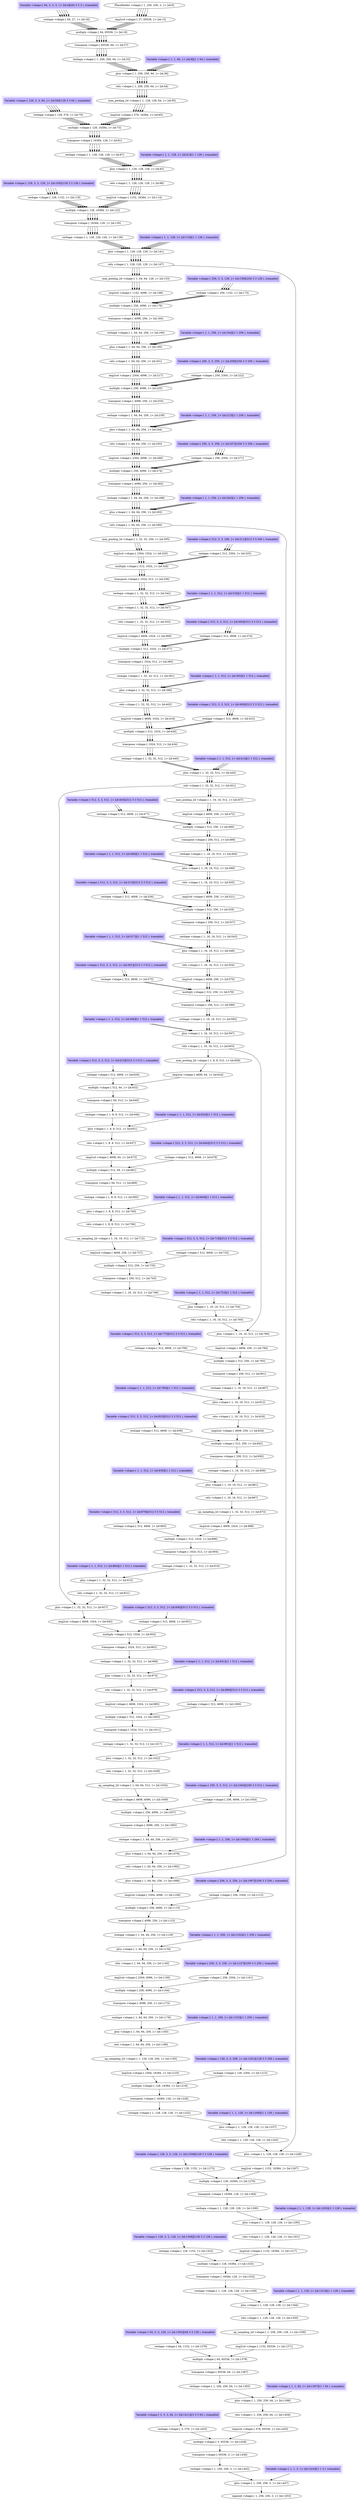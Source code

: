 

digraph g {
n1453 [label="sigmoid <shape:{ 1, 256, 256, 3, }> [id:1453]"] ;
n1447 -> n1453 ;
n1447 [label="plus <shape:{ 1, 256, 256, 3, }> [id:1447]"] ;
n1442 -> n1447 ;
n1416 -> n1447 ;
n1442 [label="reshape <shape:{ 1, 256, 256, 3, }> [id:1442]"] ;
n1436 -> n1442 ;
n1436 [label="transpose <shape:{ 65536, 3, }> [id:1436]"] ;
n1428 -> n1436 ;
n1428 [label="multiply <shape:{ 3, 65536, }> [id:1428]"] ;
n1425 -> n1428 ;
n1420 -> n1428 ;
n1425 [label="reshape <shape:{ 3, 576, }> [id:1425]"] ;
n1411 -> n1425 ;
n1411 [peripheries=3,style=filled,color=".7 .3 1.0",shape=box,label="Variable <shape:{ 3, 3, 3, 64, }> [id:1411][(3 3 3 64 ), trainable]"] ;
n1420 [label="img2col <shape:{ 576, 65536, }> [id:1420]"] ;
n1404 -> n1420 ;
n1404 [label="relu <shape:{ 1, 256, 256, 64, }> [id:1404]"] ;
n1398 -> n1404 ;
n1398 [label="plus <shape:{ 1, 256, 256, 64, }> [id:1398]"] ;
n1393 -> n1398 ;
n1367 -> n1398 ;
n1393 [label="reshape <shape:{ 1, 256, 256, 64, }> [id:1393]"] ;
n1387 -> n1393 ;
n1387 [label="transpose <shape:{ 65536, 64, }> [id:1387]"] ;
n1379 -> n1387 ;
n1379 [label="multiply <shape:{ 64, 65536, }> [id:1379]"] ;
n1376 -> n1379 ;
n1371 -> n1379 ;
n1376 [label="reshape <shape:{ 64, 1152, }> [id:1376]"] ;
n1362 -> n1376 ;
n1362 [peripheries=3,style=filled,color=".7 .3 1.0",shape=box,label="Variable <shape:{ 64, 3, 3, 128, }> [id:1362][(64 3 3 128 ), trainable]"] ;
n1371 [label="img2col <shape:{ 1152, 65536, }> [id:1371]"] ;
n1356 -> n1371 ;
n1356 [label="up_sampling_2d <shape:{ 1, 256, 256, 128, }> [id:1356]"] ;
n1350 -> n1356 ;
n1350 [label="relu <shape:{ 1, 128, 128, 128, }> [id:1350]"] ;
n1344 -> n1350 ;
n1344 [label="plus <shape:{ 1, 128, 128, 128, }> [id:1344]"] ;
n1339 -> n1344 ;
n1313 -> n1344 ;
n1339 [label="reshape <shape:{ 1, 128, 128, 128, }> [id:1339]"] ;
n1333 -> n1339 ;
n1333 [label="transpose <shape:{ 16384, 128, }> [id:1333]"] ;
n1325 -> n1333 ;
n1325 [label="multiply <shape:{ 128, 16384, }> [id:1325]"] ;
n1322 -> n1325 ;
n1317 -> n1325 ;
n1322 [label="reshape <shape:{ 128, 1152, }> [id:1322]"] ;
n1308 -> n1322 ;
n1308 [peripheries=3,style=filled,color=".7 .3 1.0",shape=box,label="Variable <shape:{ 128, 3, 3, 128, }> [id:1308][(128 3 3 128 ), trainable]"] ;
n1317 [label="img2col <shape:{ 1152, 16384, }> [id:1317]"] ;
n1301 -> n1317 ;
n1301 [label="relu <shape:{ 1, 128, 128, 128, }> [id:1301]"] ;
n1295 -> n1301 ;
n1295 [label="plus <shape:{ 1, 128, 128, 128, }> [id:1295]"] ;
n1290 -> n1295 ;
n1263 -> n1295 ;
n1290 [label="reshape <shape:{ 1, 128, 128, 128, }> [id:1290]"] ;
n1284 -> n1290 ;
n1284 [label="transpose <shape:{ 16384, 128, }> [id:1284]"] ;
n1276 -> n1284 ;
n1276 [label="multiply <shape:{ 128, 16384, }> [id:1276]"] ;
n1273 -> n1276 ;
n1267 -> n1276 ;
n1273 [label="reshape <shape:{ 128, 1152, }> [id:1273]"] ;
n1258 -> n1273 ;
n1258 [peripheries=3,style=filled,color=".7 .3 1.0",shape=box,label="Variable <shape:{ 128, 3, 3, 128, }> [id:1258][(128 3 3 128 ), trainable]"] ;
n1267 [label="img2col <shape:{ 1152, 16384, }> [id:1267]"] ;
n1249 -> n1267 ;
n1249 [label="plus <shape:{ 1, 128, 128, 128, }> [id:1249]"] ;
n147 -> n1249 ;
n1243 -> n1249 ;
n147 [label="relu <shape:{ 1, 128, 128, 128, }> [id:147]"] ;
n141 -> n147 ;
n141 [label="plus <shape:{ 1, 128, 128, 128, }> [id:141]"] ;
n136 -> n141 ;
n110 -> n141 ;
n136 [label="reshape <shape:{ 1, 128, 128, 128, }> [id:136]"] ;
n130 -> n136 ;
n130 [label="transpose <shape:{ 16384, 128, }> [id:130]"] ;
n122 -> n130 ;
n122 [label="multiply <shape:{ 128, 16384, }> [id:122]"] ;
n119 -> n122 ;
n114 -> n122 ;
n119 [label="reshape <shape:{ 128, 1152, }> [id:119]"] ;
n105 -> n119 ;
n105 [peripheries=3,style=filled,color=".7 .3 1.0",shape=box,label="Variable <shape:{ 128, 3, 3, 128, }> [id:105][(128 3 3 128 ), trainable]"] ;
n114 [label="img2col <shape:{ 1152, 16384, }> [id:114]"] ;
n98 -> n114 ;
n98 [label="relu <shape:{ 1, 128, 128, 128, }> [id:98]"] ;
n92 -> n98 ;
n92 [label="plus <shape:{ 1, 128, 128, 128, }> [id:92]"] ;
n87 -> n92 ;
n61 -> n92 ;
n87 [label="reshape <shape:{ 1, 128, 128, 128, }> [id:87]"] ;
n81 -> n87 ;
n81 [label="transpose <shape:{ 16384, 128, }> [id:81]"] ;
n73 -> n81 ;
n73 [label="multiply <shape:{ 128, 16384, }> [id:73]"] ;
n70 -> n73 ;
n65 -> n73 ;
n70 [label="reshape <shape:{ 128, 576, }> [id:70]"] ;
n56 -> n70 ;
n56 [peripheries=3,style=filled,color=".7 .3 1.0",shape=box,label="Variable <shape:{ 128, 3, 3, 64, }> [id:56][(128 3 3 64 ), trainable]"] ;
n65 [label="img2col <shape:{ 576, 16384, }> [id:65]"] ;
n50 -> n65 ;
n50 [label="max_pooling_2d <shape:{ 1, 128, 128, 64, }> [id:50]"] ;
n44 -> n50 ;
n44 [label="relu <shape:{ 1, 256, 256, 64, }> [id:44]"] ;
n38 -> n44 ;
n38 [label="plus <shape:{ 1, 256, 256, 64, }> [id:38]"] ;
n33 -> n38 ;
n9 -> n38 ;
n33 [label="reshape <shape:{ 1, 256, 256, 64, }> [id:33]"] ;
n27 -> n33 ;
n27 [label="transpose <shape:{ 65536, 64, }> [id:27]"] ;
n19 -> n27 ;
n19 [label="multiply <shape:{ 64, 65536, }> [id:19]"] ;
n16 -> n19 ;
n13 -> n19 ;
n16 [label="reshape <shape:{ 64, 27, }> [id:16]"] ;
n4 -> n16 ;
n4 [peripheries=3,style=filled,color=".7 .3 1.0",shape=box,label="Variable <shape:{ 64, 3, 3, 3, }> [id:4][(64 3 3 3 ), trainable]"] ;
n13 [label="img2col <shape:{ 27, 65536, }> [id:13]"] ;
n0 -> n13 ;
n0 [label="PlaceHolder <shape:{ 1, 256, 256, 3, }> [id:0]"] ;
n9 [peripheries=3,style=filled,color=".7 .3 1.0",shape=box,label="Variable <shape:{ 1, 1, 64, }> [id:9][(1 1 64 ), trainable]"] ;
n61 [peripheries=3,style=filled,color=".7 .3 1.0",shape=box,label="Variable <shape:{ 1, 1, 128, }> [id:61][(1 1 128 ), trainable]"] ;
n110 [peripheries=3,style=filled,color=".7 .3 1.0",shape=box,label="Variable <shape:{ 1, 1, 128, }> [id:110][(1 1 128 ), trainable]"] ;
n1243 [label="relu <shape:{ 1, 128, 128, 128, }> [id:1243]"] ;
n1237 -> n1243 ;
n1237 [label="plus <shape:{ 1, 128, 128, 128, }> [id:1237]"] ;
n1232 -> n1237 ;
n1206 -> n1237 ;
n1232 [label="reshape <shape:{ 1, 128, 128, 128, }> [id:1232]"] ;
n1226 -> n1232 ;
n1226 [label="transpose <shape:{ 16384, 128, }> [id:1226]"] ;
n1218 -> n1226 ;
n1218 [label="multiply <shape:{ 128, 16384, }> [id:1218]"] ;
n1215 -> n1218 ;
n1210 -> n1218 ;
n1215 [label="reshape <shape:{ 128, 2304, }> [id:1215]"] ;
n1201 -> n1215 ;
n1201 [peripheries=3,style=filled,color=".7 .3 1.0",shape=box,label="Variable <shape:{ 128, 3, 3, 256, }> [id:1201][(128 3 3 256 ), trainable]"] ;
n1210 [label="img2col <shape:{ 2304, 16384, }> [id:1210]"] ;
n1195 -> n1210 ;
n1195 [label="up_sampling_2d <shape:{ 1, 128, 128, 256, }> [id:1195]"] ;
n1189 -> n1195 ;
n1189 [label="relu <shape:{ 1, 64, 64, 256, }> [id:1189]"] ;
n1183 -> n1189 ;
n1183 [label="plus <shape:{ 1, 64, 64, 256, }> [id:1183]"] ;
n1178 -> n1183 ;
n1152 -> n1183 ;
n1178 [label="reshape <shape:{ 1, 64, 64, 256, }> [id:1178]"] ;
n1172 -> n1178 ;
n1172 [label="transpose <shape:{ 4096, 256, }> [id:1172]"] ;
n1164 -> n1172 ;
n1164 [label="multiply <shape:{ 256, 4096, }> [id:1164]"] ;
n1161 -> n1164 ;
n1156 -> n1164 ;
n1161 [label="reshape <shape:{ 256, 2304, }> [id:1161]"] ;
n1147 -> n1161 ;
n1147 [peripheries=3,style=filled,color=".7 .3 1.0",shape=box,label="Variable <shape:{ 256, 3, 3, 256, }> [id:1147][(256 3 3 256 ), trainable]"] ;
n1156 [label="img2col <shape:{ 2304, 4096, }> [id:1156]"] ;
n1140 -> n1156 ;
n1140 [label="relu <shape:{ 1, 64, 64, 256, }> [id:1140]"] ;
n1134 -> n1140 ;
n1134 [label="plus <shape:{ 1, 64, 64, 256, }> [id:1134]"] ;
n1129 -> n1134 ;
n1102 -> n1134 ;
n1129 [label="reshape <shape:{ 1, 64, 64, 256, }> [id:1129]"] ;
n1123 -> n1129 ;
n1123 [label="transpose <shape:{ 4096, 256, }> [id:1123]"] ;
n1115 -> n1123 ;
n1115 [label="multiply <shape:{ 256, 4096, }> [id:1115]"] ;
n1112 -> n1115 ;
n1106 -> n1115 ;
n1112 [label="reshape <shape:{ 256, 2304, }> [id:1112]"] ;
n1097 -> n1112 ;
n1097 [peripheries=3,style=filled,color=".7 .3 1.0",shape=box,label="Variable <shape:{ 256, 3, 3, 256, }> [id:1097][(256 3 3 256 ), trainable]"] ;
n1106 [label="img2col <shape:{ 2304, 4096, }> [id:1106]"] ;
n1088 -> n1106 ;
n1088 [label="plus <shape:{ 1, 64, 64, 256, }> [id:1088]"] ;
n299 -> n1088 ;
n1082 -> n1088 ;
n299 [label="relu <shape:{ 1, 64, 64, 256, }> [id:299]"] ;
n293 -> n299 ;
n293 [label="plus <shape:{ 1, 64, 64, 256, }> [id:293]"] ;
n288 -> n293 ;
n262 -> n293 ;
n288 [label="reshape <shape:{ 1, 64, 64, 256, }> [id:288]"] ;
n282 -> n288 ;
n282 [label="transpose <shape:{ 4096, 256, }> [id:282]"] ;
n274 -> n282 ;
n274 [label="multiply <shape:{ 256, 4096, }> [id:274]"] ;
n271 -> n274 ;
n266 -> n274 ;
n271 [label="reshape <shape:{ 256, 2304, }> [id:271]"] ;
n257 -> n271 ;
n257 [peripheries=3,style=filled,color=".7 .3 1.0",shape=box,label="Variable <shape:{ 256, 3, 3, 256, }> [id:257][(256 3 3 256 ), trainable]"] ;
n266 [label="img2col <shape:{ 2304, 4096, }> [id:266]"] ;
n250 -> n266 ;
n250 [label="relu <shape:{ 1, 64, 64, 256, }> [id:250]"] ;
n244 -> n250 ;
n244 [label="plus <shape:{ 1, 64, 64, 256, }> [id:244]"] ;
n239 -> n244 ;
n213 -> n244 ;
n239 [label="reshape <shape:{ 1, 64, 64, 256, }> [id:239]"] ;
n233 -> n239 ;
n233 [label="transpose <shape:{ 4096, 256, }> [id:233]"] ;
n225 -> n233 ;
n225 [label="multiply <shape:{ 256, 4096, }> [id:225]"] ;
n222 -> n225 ;
n217 -> n225 ;
n222 [label="reshape <shape:{ 256, 2304, }> [id:222]"] ;
n208 -> n222 ;
n208 [peripheries=3,style=filled,color=".7 .3 1.0",shape=box,label="Variable <shape:{ 256, 3, 3, 256, }> [id:208][(256 3 3 256 ), trainable]"] ;
n217 [label="img2col <shape:{ 2304, 4096, }> [id:217]"] ;
n201 -> n217 ;
n201 [label="relu <shape:{ 1, 64, 64, 256, }> [id:201]"] ;
n195 -> n201 ;
n195 [label="plus <shape:{ 1, 64, 64, 256, }> [id:195]"] ;
n190 -> n195 ;
n164 -> n195 ;
n190 [label="reshape <shape:{ 1, 64, 64, 256, }> [id:190]"] ;
n184 -> n190 ;
n184 [label="transpose <shape:{ 4096, 256, }> [id:184]"] ;
n176 -> n184 ;
n176 [label="multiply <shape:{ 256, 4096, }> [id:176]"] ;
n173 -> n176 ;
n168 -> n176 ;
n173 [label="reshape <shape:{ 256, 1152, }> [id:173]"] ;
n159 -> n173 ;
n159 [peripheries=3,style=filled,color=".7 .3 1.0",shape=box,label="Variable <shape:{ 256, 3, 3, 128, }> [id:159][(256 3 3 128 ), trainable]"] ;
n168 [label="img2col <shape:{ 1152, 4096, }> [id:168]"] ;
n153 -> n168 ;
n153 [label="max_pooling_2d <shape:{ 1, 64, 64, 128, }> [id:153]"] ;
n147 -> n153 ;
n147 [label="relu <shape:{ 1, 128, 128, 128, }> [id:147]"] ;
n141 -> n147 ;
n141 [label="plus <shape:{ 1, 128, 128, 128, }> [id:141]"] ;
n136 -> n141 ;
n110 -> n141 ;
n136 [label="reshape <shape:{ 1, 128, 128, 128, }> [id:136]"] ;
n130 -> n136 ;
n130 [label="transpose <shape:{ 16384, 128, }> [id:130]"] ;
n122 -> n130 ;
n122 [label="multiply <shape:{ 128, 16384, }> [id:122]"] ;
n119 -> n122 ;
n114 -> n122 ;
n119 [label="reshape <shape:{ 128, 1152, }> [id:119]"] ;
n105 -> n119 ;
n105 [peripheries=3,style=filled,color=".7 .3 1.0",shape=box,label="Variable <shape:{ 128, 3, 3, 128, }> [id:105][(128 3 3 128 ), trainable]"] ;
n114 [label="img2col <shape:{ 1152, 16384, }> [id:114]"] ;
n98 -> n114 ;
n98 [label="relu <shape:{ 1, 128, 128, 128, }> [id:98]"] ;
n92 -> n98 ;
n92 [label="plus <shape:{ 1, 128, 128, 128, }> [id:92]"] ;
n87 -> n92 ;
n61 -> n92 ;
n87 [label="reshape <shape:{ 1, 128, 128, 128, }> [id:87]"] ;
n81 -> n87 ;
n81 [label="transpose <shape:{ 16384, 128, }> [id:81]"] ;
n73 -> n81 ;
n73 [label="multiply <shape:{ 128, 16384, }> [id:73]"] ;
n70 -> n73 ;
n65 -> n73 ;
n70 [label="reshape <shape:{ 128, 576, }> [id:70]"] ;
n56 -> n70 ;
n56 [peripheries=3,style=filled,color=".7 .3 1.0",shape=box,label="Variable <shape:{ 128, 3, 3, 64, }> [id:56][(128 3 3 64 ), trainable]"] ;
n65 [label="img2col <shape:{ 576, 16384, }> [id:65]"] ;
n50 -> n65 ;
n50 [label="max_pooling_2d <shape:{ 1, 128, 128, 64, }> [id:50]"] ;
n44 -> n50 ;
n44 [label="relu <shape:{ 1, 256, 256, 64, }> [id:44]"] ;
n38 -> n44 ;
n38 [label="plus <shape:{ 1, 256, 256, 64, }> [id:38]"] ;
n33 -> n38 ;
n9 -> n38 ;
n33 [label="reshape <shape:{ 1, 256, 256, 64, }> [id:33]"] ;
n27 -> n33 ;
n27 [label="transpose <shape:{ 65536, 64, }> [id:27]"] ;
n19 -> n27 ;
n19 [label="multiply <shape:{ 64, 65536, }> [id:19]"] ;
n16 -> n19 ;
n13 -> n19 ;
n16 [label="reshape <shape:{ 64, 27, }> [id:16]"] ;
n4 -> n16 ;
n4 [peripheries=3,style=filled,color=".7 .3 1.0",shape=box,label="Variable <shape:{ 64, 3, 3, 3, }> [id:4][(64 3 3 3 ), trainable]"] ;
n13 [label="img2col <shape:{ 27, 65536, }> [id:13]"] ;
n0 -> n13 ;
n0 [label="PlaceHolder <shape:{ 1, 256, 256, 3, }> [id:0]"] ;
n9 [peripheries=3,style=filled,color=".7 .3 1.0",shape=box,label="Variable <shape:{ 1, 1, 64, }> [id:9][(1 1 64 ), trainable]"] ;
n61 [peripheries=3,style=filled,color=".7 .3 1.0",shape=box,label="Variable <shape:{ 1, 1, 128, }> [id:61][(1 1 128 ), trainable]"] ;
n110 [peripheries=3,style=filled,color=".7 .3 1.0",shape=box,label="Variable <shape:{ 1, 1, 128, }> [id:110][(1 1 128 ), trainable]"] ;
n164 [peripheries=3,style=filled,color=".7 .3 1.0",shape=box,label="Variable <shape:{ 1, 1, 256, }> [id:164][(1 1 256 ), trainable]"] ;
n213 [peripheries=3,style=filled,color=".7 .3 1.0",shape=box,label="Variable <shape:{ 1, 1, 256, }> [id:213][(1 1 256 ), trainable]"] ;
n262 [peripheries=3,style=filled,color=".7 .3 1.0",shape=box,label="Variable <shape:{ 1, 1, 256, }> [id:262][(1 1 256 ), trainable]"] ;
n1082 [label="relu <shape:{ 1, 64, 64, 256, }> [id:1082]"] ;
n1076 -> n1082 ;
n1076 [label="plus <shape:{ 1, 64, 64, 256, }> [id:1076]"] ;
n1071 -> n1076 ;
n1045 -> n1076 ;
n1071 [label="reshape <shape:{ 1, 64, 64, 256, }> [id:1071]"] ;
n1065 -> n1071 ;
n1065 [label="transpose <shape:{ 4096, 256, }> [id:1065]"] ;
n1057 -> n1065 ;
n1057 [label="multiply <shape:{ 256, 4096, }> [id:1057]"] ;
n1054 -> n1057 ;
n1049 -> n1057 ;
n1054 [label="reshape <shape:{ 256, 4608, }> [id:1054]"] ;
n1040 -> n1054 ;
n1040 [peripheries=3,style=filled,color=".7 .3 1.0",shape=box,label="Variable <shape:{ 256, 3, 3, 512, }> [id:1040][(256 3 3 512 ), trainable]"] ;
n1049 [label="img2col <shape:{ 4608, 4096, }> [id:1049]"] ;
n1034 -> n1049 ;
n1034 [label="up_sampling_2d <shape:{ 1, 64, 64, 512, }> [id:1034]"] ;
n1028 -> n1034 ;
n1028 [label="relu <shape:{ 1, 32, 32, 512, }> [id:1028]"] ;
n1022 -> n1028 ;
n1022 [label="plus <shape:{ 1, 32, 32, 512, }> [id:1022]"] ;
n1017 -> n1022 ;
n991 -> n1022 ;
n1017 [label="reshape <shape:{ 1, 32, 32, 512, }> [id:1017]"] ;
n1011 -> n1017 ;
n1011 [label="transpose <shape:{ 1024, 512, }> [id:1011]"] ;
n1003 -> n1011 ;
n1003 [label="multiply <shape:{ 512, 1024, }> [id:1003]"] ;
n1000 -> n1003 ;
n995 -> n1003 ;
n1000 [label="reshape <shape:{ 512, 4608, }> [id:1000]"] ;
n986 -> n1000 ;
n986 [peripheries=3,style=filled,color=".7 .3 1.0",shape=box,label="Variable <shape:{ 512, 3, 3, 512, }> [id:986][(512 3 3 512 ), trainable]"] ;
n995 [label="img2col <shape:{ 4608, 1024, }> [id:995]"] ;
n979 -> n995 ;
n979 [label="relu <shape:{ 1, 32, 32, 512, }> [id:979]"] ;
n973 -> n979 ;
n973 [label="plus <shape:{ 1, 32, 32, 512, }> [id:973]"] ;
n968 -> n973 ;
n941 -> n973 ;
n968 [label="reshape <shape:{ 1, 32, 32, 512, }> [id:968]"] ;
n962 -> n968 ;
n962 [label="transpose <shape:{ 1024, 512, }> [id:962]"] ;
n954 -> n962 ;
n954 [label="multiply <shape:{ 512, 1024, }> [id:954]"] ;
n951 -> n954 ;
n945 -> n954 ;
n951 [label="reshape <shape:{ 512, 4608, }> [id:951]"] ;
n936 -> n951 ;
n936 [peripheries=3,style=filled,color=".7 .3 1.0",shape=box,label="Variable <shape:{ 512, 3, 3, 512, }> [id:936][(512 3 3 512 ), trainable]"] ;
n945 [label="img2col <shape:{ 4608, 1024, }> [id:945]"] ;
n927 -> n945 ;
n927 [label="plus <shape:{ 1, 32, 32, 512, }> [id:927]"] ;
n451 -> n927 ;
n921 -> n927 ;
n451 [label="relu <shape:{ 1, 32, 32, 512, }> [id:451]"] ;
n445 -> n451 ;
n445 [label="plus <shape:{ 1, 32, 32, 512, }> [id:445]"] ;
n440 -> n445 ;
n414 -> n445 ;
n440 [label="reshape <shape:{ 1, 32, 32, 512, }> [id:440]"] ;
n434 -> n440 ;
n434 [label="transpose <shape:{ 1024, 512, }> [id:434]"] ;
n426 -> n434 ;
n426 [label="multiply <shape:{ 512, 1024, }> [id:426]"] ;
n423 -> n426 ;
n418 -> n426 ;
n423 [label="reshape <shape:{ 512, 4608, }> [id:423]"] ;
n409 -> n423 ;
n409 [peripheries=3,style=filled,color=".7 .3 1.0",shape=box,label="Variable <shape:{ 512, 3, 3, 512, }> [id:409][(512 3 3 512 ), trainable]"] ;
n418 [label="img2col <shape:{ 4608, 1024, }> [id:418]"] ;
n402 -> n418 ;
n402 [label="relu <shape:{ 1, 32, 32, 512, }> [id:402]"] ;
n396 -> n402 ;
n396 [label="plus <shape:{ 1, 32, 32, 512, }> [id:396]"] ;
n391 -> n396 ;
n365 -> n396 ;
n391 [label="reshape <shape:{ 1, 32, 32, 512, }> [id:391]"] ;
n385 -> n391 ;
n385 [label="transpose <shape:{ 1024, 512, }> [id:385]"] ;
n377 -> n385 ;
n377 [label="multiply <shape:{ 512, 1024, }> [id:377]"] ;
n374 -> n377 ;
n369 -> n377 ;
n374 [label="reshape <shape:{ 512, 4608, }> [id:374]"] ;
n360 -> n374 ;
n360 [peripheries=3,style=filled,color=".7 .3 1.0",shape=box,label="Variable <shape:{ 512, 3, 3, 512, }> [id:360][(512 3 3 512 ), trainable]"] ;
n369 [label="img2col <shape:{ 4608, 1024, }> [id:369]"] ;
n353 -> n369 ;
n353 [label="relu <shape:{ 1, 32, 32, 512, }> [id:353]"] ;
n347 -> n353 ;
n347 [label="plus <shape:{ 1, 32, 32, 512, }> [id:347]"] ;
n342 -> n347 ;
n316 -> n347 ;
n342 [label="reshape <shape:{ 1, 32, 32, 512, }> [id:342]"] ;
n336 -> n342 ;
n336 [label="transpose <shape:{ 1024, 512, }> [id:336]"] ;
n328 -> n336 ;
n328 [label="multiply <shape:{ 512, 1024, }> [id:328]"] ;
n325 -> n328 ;
n320 -> n328 ;
n325 [label="reshape <shape:{ 512, 2304, }> [id:325]"] ;
n311 -> n325 ;
n311 [peripheries=3,style=filled,color=".7 .3 1.0",shape=box,label="Variable <shape:{ 512, 3, 3, 256, }> [id:311][(512 3 3 256 ), trainable]"] ;
n320 [label="img2col <shape:{ 2304, 1024, }> [id:320]"] ;
n305 -> n320 ;
n305 [label="max_pooling_2d <shape:{ 1, 32, 32, 256, }> [id:305]"] ;
n299 -> n305 ;
n299 [label="relu <shape:{ 1, 64, 64, 256, }> [id:299]"] ;
n293 -> n299 ;
n293 [label="plus <shape:{ 1, 64, 64, 256, }> [id:293]"] ;
n288 -> n293 ;
n262 -> n293 ;
n288 [label="reshape <shape:{ 1, 64, 64, 256, }> [id:288]"] ;
n282 -> n288 ;
n282 [label="transpose <shape:{ 4096, 256, }> [id:282]"] ;
n274 -> n282 ;
n274 [label="multiply <shape:{ 256, 4096, }> [id:274]"] ;
n271 -> n274 ;
n266 -> n274 ;
n271 [label="reshape <shape:{ 256, 2304, }> [id:271]"] ;
n257 -> n271 ;
n257 [peripheries=3,style=filled,color=".7 .3 1.0",shape=box,label="Variable <shape:{ 256, 3, 3, 256, }> [id:257][(256 3 3 256 ), trainable]"] ;
n266 [label="img2col <shape:{ 2304, 4096, }> [id:266]"] ;
n250 -> n266 ;
n250 [label="relu <shape:{ 1, 64, 64, 256, }> [id:250]"] ;
n244 -> n250 ;
n244 [label="plus <shape:{ 1, 64, 64, 256, }> [id:244]"] ;
n239 -> n244 ;
n213 -> n244 ;
n239 [label="reshape <shape:{ 1, 64, 64, 256, }> [id:239]"] ;
n233 -> n239 ;
n233 [label="transpose <shape:{ 4096, 256, }> [id:233]"] ;
n225 -> n233 ;
n225 [label="multiply <shape:{ 256, 4096, }> [id:225]"] ;
n222 -> n225 ;
n217 -> n225 ;
n222 [label="reshape <shape:{ 256, 2304, }> [id:222]"] ;
n208 -> n222 ;
n208 [peripheries=3,style=filled,color=".7 .3 1.0",shape=box,label="Variable <shape:{ 256, 3, 3, 256, }> [id:208][(256 3 3 256 ), trainable]"] ;
n217 [label="img2col <shape:{ 2304, 4096, }> [id:217]"] ;
n201 -> n217 ;
n201 [label="relu <shape:{ 1, 64, 64, 256, }> [id:201]"] ;
n195 -> n201 ;
n195 [label="plus <shape:{ 1, 64, 64, 256, }> [id:195]"] ;
n190 -> n195 ;
n164 -> n195 ;
n190 [label="reshape <shape:{ 1, 64, 64, 256, }> [id:190]"] ;
n184 -> n190 ;
n184 [label="transpose <shape:{ 4096, 256, }> [id:184]"] ;
n176 -> n184 ;
n176 [label="multiply <shape:{ 256, 4096, }> [id:176]"] ;
n173 -> n176 ;
n168 -> n176 ;
n173 [label="reshape <shape:{ 256, 1152, }> [id:173]"] ;
n159 -> n173 ;
n159 [peripheries=3,style=filled,color=".7 .3 1.0",shape=box,label="Variable <shape:{ 256, 3, 3, 128, }> [id:159][(256 3 3 128 ), trainable]"] ;
n168 [label="img2col <shape:{ 1152, 4096, }> [id:168]"] ;
n153 -> n168 ;
n153 [label="max_pooling_2d <shape:{ 1, 64, 64, 128, }> [id:153]"] ;
n147 -> n153 ;
n147 [label="relu <shape:{ 1, 128, 128, 128, }> [id:147]"] ;
n141 -> n147 ;
n141 [label="plus <shape:{ 1, 128, 128, 128, }> [id:141]"] ;
n136 -> n141 ;
n110 -> n141 ;
n136 [label="reshape <shape:{ 1, 128, 128, 128, }> [id:136]"] ;
n130 -> n136 ;
n130 [label="transpose <shape:{ 16384, 128, }> [id:130]"] ;
n122 -> n130 ;
n122 [label="multiply <shape:{ 128, 16384, }> [id:122]"] ;
n119 -> n122 ;
n114 -> n122 ;
n119 [label="reshape <shape:{ 128, 1152, }> [id:119]"] ;
n105 -> n119 ;
n105 [peripheries=3,style=filled,color=".7 .3 1.0",shape=box,label="Variable <shape:{ 128, 3, 3, 128, }> [id:105][(128 3 3 128 ), trainable]"] ;
n114 [label="img2col <shape:{ 1152, 16384, }> [id:114]"] ;
n98 -> n114 ;
n98 [label="relu <shape:{ 1, 128, 128, 128, }> [id:98]"] ;
n92 -> n98 ;
n92 [label="plus <shape:{ 1, 128, 128, 128, }> [id:92]"] ;
n87 -> n92 ;
n61 -> n92 ;
n87 [label="reshape <shape:{ 1, 128, 128, 128, }> [id:87]"] ;
n81 -> n87 ;
n81 [label="transpose <shape:{ 16384, 128, }> [id:81]"] ;
n73 -> n81 ;
n73 [label="multiply <shape:{ 128, 16384, }> [id:73]"] ;
n70 -> n73 ;
n65 -> n73 ;
n70 [label="reshape <shape:{ 128, 576, }> [id:70]"] ;
n56 -> n70 ;
n56 [peripheries=3,style=filled,color=".7 .3 1.0",shape=box,label="Variable <shape:{ 128, 3, 3, 64, }> [id:56][(128 3 3 64 ), trainable]"] ;
n65 [label="img2col <shape:{ 576, 16384, }> [id:65]"] ;
n50 -> n65 ;
n50 [label="max_pooling_2d <shape:{ 1, 128, 128, 64, }> [id:50]"] ;
n44 -> n50 ;
n44 [label="relu <shape:{ 1, 256, 256, 64, }> [id:44]"] ;
n38 -> n44 ;
n38 [label="plus <shape:{ 1, 256, 256, 64, }> [id:38]"] ;
n33 -> n38 ;
n9 -> n38 ;
n33 [label="reshape <shape:{ 1, 256, 256, 64, }> [id:33]"] ;
n27 -> n33 ;
n27 [label="transpose <shape:{ 65536, 64, }> [id:27]"] ;
n19 -> n27 ;
n19 [label="multiply <shape:{ 64, 65536, }> [id:19]"] ;
n16 -> n19 ;
n13 -> n19 ;
n16 [label="reshape <shape:{ 64, 27, }> [id:16]"] ;
n4 -> n16 ;
n4 [peripheries=3,style=filled,color=".7 .3 1.0",shape=box,label="Variable <shape:{ 64, 3, 3, 3, }> [id:4][(64 3 3 3 ), trainable]"] ;
n13 [label="img2col <shape:{ 27, 65536, }> [id:13]"] ;
n0 -> n13 ;
n0 [label="PlaceHolder <shape:{ 1, 256, 256, 3, }> [id:0]"] ;
n9 [peripheries=3,style=filled,color=".7 .3 1.0",shape=box,label="Variable <shape:{ 1, 1, 64, }> [id:9][(1 1 64 ), trainable]"] ;
n61 [peripheries=3,style=filled,color=".7 .3 1.0",shape=box,label="Variable <shape:{ 1, 1, 128, }> [id:61][(1 1 128 ), trainable]"] ;
n110 [peripheries=3,style=filled,color=".7 .3 1.0",shape=box,label="Variable <shape:{ 1, 1, 128, }> [id:110][(1 1 128 ), trainable]"] ;
n164 [peripheries=3,style=filled,color=".7 .3 1.0",shape=box,label="Variable <shape:{ 1, 1, 256, }> [id:164][(1 1 256 ), trainable]"] ;
n213 [peripheries=3,style=filled,color=".7 .3 1.0",shape=box,label="Variable <shape:{ 1, 1, 256, }> [id:213][(1 1 256 ), trainable]"] ;
n262 [peripheries=3,style=filled,color=".7 .3 1.0",shape=box,label="Variable <shape:{ 1, 1, 256, }> [id:262][(1 1 256 ), trainable]"] ;
n316 [peripheries=3,style=filled,color=".7 .3 1.0",shape=box,label="Variable <shape:{ 1, 1, 512, }> [id:316][(1 1 512 ), trainable]"] ;
n365 [peripheries=3,style=filled,color=".7 .3 1.0",shape=box,label="Variable <shape:{ 1, 1, 512, }> [id:365][(1 1 512 ), trainable]"] ;
n414 [peripheries=3,style=filled,color=".7 .3 1.0",shape=box,label="Variable <shape:{ 1, 1, 512, }> [id:414][(1 1 512 ), trainable]"] ;
n921 [label="relu <shape:{ 1, 32, 32, 512, }> [id:921]"] ;
n915 -> n921 ;
n915 [label="plus <shape:{ 1, 32, 32, 512, }> [id:915]"] ;
n910 -> n915 ;
n884 -> n915 ;
n910 [label="reshape <shape:{ 1, 32, 32, 512, }> [id:910]"] ;
n904 -> n910 ;
n904 [label="transpose <shape:{ 1024, 512, }> [id:904]"] ;
n896 -> n904 ;
n896 [label="multiply <shape:{ 512, 1024, }> [id:896]"] ;
n893 -> n896 ;
n888 -> n896 ;
n893 [label="reshape <shape:{ 512, 4608, }> [id:893]"] ;
n879 -> n893 ;
n879 [peripheries=3,style=filled,color=".7 .3 1.0",shape=box,label="Variable <shape:{ 512, 3, 3, 512, }> [id:879][(512 3 3 512 ), trainable]"] ;
n888 [label="img2col <shape:{ 4608, 1024, }> [id:888]"] ;
n873 -> n888 ;
n873 [label="up_sampling_2d <shape:{ 1, 32, 32, 512, }> [id:873]"] ;
n867 -> n873 ;
n867 [label="relu <shape:{ 1, 16, 16, 512, }> [id:867]"] ;
n861 -> n867 ;
n861 [label="plus <shape:{ 1, 16, 16, 512, }> [id:861]"] ;
n856 -> n861 ;
n830 -> n861 ;
n856 [label="reshape <shape:{ 1, 16, 16, 512, }> [id:856]"] ;
n850 -> n856 ;
n850 [label="transpose <shape:{ 256, 512, }> [id:850]"] ;
n842 -> n850 ;
n842 [label="multiply <shape:{ 512, 256, }> [id:842]"] ;
n839 -> n842 ;
n834 -> n842 ;
n839 [label="reshape <shape:{ 512, 4608, }> [id:839]"] ;
n825 -> n839 ;
n825 [peripheries=3,style=filled,color=".7 .3 1.0",shape=box,label="Variable <shape:{ 512, 3, 3, 512, }> [id:825][(512 3 3 512 ), trainable]"] ;
n834 [label="img2col <shape:{ 4608, 256, }> [id:834]"] ;
n818 -> n834 ;
n818 [label="relu <shape:{ 1, 16, 16, 512, }> [id:818]"] ;
n812 -> n818 ;
n812 [label="plus <shape:{ 1, 16, 16, 512, }> [id:812]"] ;
n807 -> n812 ;
n780 -> n812 ;
n807 [label="reshape <shape:{ 1, 16, 16, 512, }> [id:807]"] ;
n801 -> n807 ;
n801 [label="transpose <shape:{ 256, 512, }> [id:801]"] ;
n793 -> n801 ;
n793 [label="multiply <shape:{ 512, 256, }> [id:793]"] ;
n790 -> n793 ;
n784 -> n793 ;
n790 [label="reshape <shape:{ 512, 4608, }> [id:790]"] ;
n775 -> n790 ;
n775 [peripheries=3,style=filled,color=".7 .3 1.0",shape=box,label="Variable <shape:{ 512, 3, 3, 512, }> [id:775][(512 3 3 512 ), trainable]"] ;
n784 [label="img2col <shape:{ 4608, 256, }> [id:784]"] ;
n766 -> n784 ;
n766 [label="plus <shape:{ 1, 16, 16, 512, }> [id:766]"] ;
n603 -> n766 ;
n760 -> n766 ;
n603 [label="relu <shape:{ 1, 16, 16, 512, }> [id:603]"] ;
n597 -> n603 ;
n597 [label="plus <shape:{ 1, 16, 16, 512, }> [id:597]"] ;
n592 -> n597 ;
n566 -> n597 ;
n592 [label="reshape <shape:{ 1, 16, 16, 512, }> [id:592]"] ;
n586 -> n592 ;
n586 [label="transpose <shape:{ 256, 512, }> [id:586]"] ;
n578 -> n586 ;
n578 [label="multiply <shape:{ 512, 256, }> [id:578]"] ;
n575 -> n578 ;
n570 -> n578 ;
n575 [label="reshape <shape:{ 512, 4608, }> [id:575]"] ;
n561 -> n575 ;
n561 [peripheries=3,style=filled,color=".7 .3 1.0",shape=box,label="Variable <shape:{ 512, 3, 3, 512, }> [id:561][(512 3 3 512 ), trainable]"] ;
n570 [label="img2col <shape:{ 4608, 256, }> [id:570]"] ;
n554 -> n570 ;
n554 [label="relu <shape:{ 1, 16, 16, 512, }> [id:554]"] ;
n548 -> n554 ;
n548 [label="plus <shape:{ 1, 16, 16, 512, }> [id:548]"] ;
n543 -> n548 ;
n517 -> n548 ;
n543 [label="reshape <shape:{ 1, 16, 16, 512, }> [id:543]"] ;
n537 -> n543 ;
n537 [label="transpose <shape:{ 256, 512, }> [id:537]"] ;
n529 -> n537 ;
n529 [label="multiply <shape:{ 512, 256, }> [id:529]"] ;
n526 -> n529 ;
n521 -> n529 ;
n526 [label="reshape <shape:{ 512, 4608, }> [id:526]"] ;
n512 -> n526 ;
n512 [peripheries=3,style=filled,color=".7 .3 1.0",shape=box,label="Variable <shape:{ 512, 3, 3, 512, }> [id:512][(512 3 3 512 ), trainable]"] ;
n521 [label="img2col <shape:{ 4608, 256, }> [id:521]"] ;
n505 -> n521 ;
n505 [label="relu <shape:{ 1, 16, 16, 512, }> [id:505]"] ;
n499 -> n505 ;
n499 [label="plus <shape:{ 1, 16, 16, 512, }> [id:499]"] ;
n494 -> n499 ;
n468 -> n499 ;
n494 [label="reshape <shape:{ 1, 16, 16, 512, }> [id:494]"] ;
n488 -> n494 ;
n488 [label="transpose <shape:{ 256, 512, }> [id:488]"] ;
n480 -> n488 ;
n480 [label="multiply <shape:{ 512, 256, }> [id:480]"] ;
n477 -> n480 ;
n472 -> n480 ;
n477 [label="reshape <shape:{ 512, 4608, }> [id:477]"] ;
n463 -> n477 ;
n463 [peripheries=3,style=filled,color=".7 .3 1.0",shape=box,label="Variable <shape:{ 512, 3, 3, 512, }> [id:463][(512 3 3 512 ), trainable]"] ;
n472 [label="img2col <shape:{ 4608, 256, }> [id:472]"] ;
n457 -> n472 ;
n457 [label="max_pooling_2d <shape:{ 1, 16, 16, 512, }> [id:457]"] ;
n451 -> n457 ;
n451 [label="relu <shape:{ 1, 32, 32, 512, }> [id:451]"] ;
n445 -> n451 ;
n445 [label="plus <shape:{ 1, 32, 32, 512, }> [id:445]"] ;
n440 -> n445 ;
n414 -> n445 ;
n440 [label="reshape <shape:{ 1, 32, 32, 512, }> [id:440]"] ;
n434 -> n440 ;
n434 [label="transpose <shape:{ 1024, 512, }> [id:434]"] ;
n426 -> n434 ;
n426 [label="multiply <shape:{ 512, 1024, }> [id:426]"] ;
n423 -> n426 ;
n418 -> n426 ;
n423 [label="reshape <shape:{ 512, 4608, }> [id:423]"] ;
n409 -> n423 ;
n409 [peripheries=3,style=filled,color=".7 .3 1.0",shape=box,label="Variable <shape:{ 512, 3, 3, 512, }> [id:409][(512 3 3 512 ), trainable]"] ;
n418 [label="img2col <shape:{ 4608, 1024, }> [id:418]"] ;
n402 -> n418 ;
n402 [label="relu <shape:{ 1, 32, 32, 512, }> [id:402]"] ;
n396 -> n402 ;
n396 [label="plus <shape:{ 1, 32, 32, 512, }> [id:396]"] ;
n391 -> n396 ;
n365 -> n396 ;
n391 [label="reshape <shape:{ 1, 32, 32, 512, }> [id:391]"] ;
n385 -> n391 ;
n385 [label="transpose <shape:{ 1024, 512, }> [id:385]"] ;
n377 -> n385 ;
n377 [label="multiply <shape:{ 512, 1024, }> [id:377]"] ;
n374 -> n377 ;
n369 -> n377 ;
n374 [label="reshape <shape:{ 512, 4608, }> [id:374]"] ;
n360 -> n374 ;
n360 [peripheries=3,style=filled,color=".7 .3 1.0",shape=box,label="Variable <shape:{ 512, 3, 3, 512, }> [id:360][(512 3 3 512 ), trainable]"] ;
n369 [label="img2col <shape:{ 4608, 1024, }> [id:369]"] ;
n353 -> n369 ;
n353 [label="relu <shape:{ 1, 32, 32, 512, }> [id:353]"] ;
n347 -> n353 ;
n347 [label="plus <shape:{ 1, 32, 32, 512, }> [id:347]"] ;
n342 -> n347 ;
n316 -> n347 ;
n342 [label="reshape <shape:{ 1, 32, 32, 512, }> [id:342]"] ;
n336 -> n342 ;
n336 [label="transpose <shape:{ 1024, 512, }> [id:336]"] ;
n328 -> n336 ;
n328 [label="multiply <shape:{ 512, 1024, }> [id:328]"] ;
n325 -> n328 ;
n320 -> n328 ;
n325 [label="reshape <shape:{ 512, 2304, }> [id:325]"] ;
n311 -> n325 ;
n311 [peripheries=3,style=filled,color=".7 .3 1.0",shape=box,label="Variable <shape:{ 512, 3, 3, 256, }> [id:311][(512 3 3 256 ), trainable]"] ;
n320 [label="img2col <shape:{ 2304, 1024, }> [id:320]"] ;
n305 -> n320 ;
n305 [label="max_pooling_2d <shape:{ 1, 32, 32, 256, }> [id:305]"] ;
n299 -> n305 ;
n299 [label="relu <shape:{ 1, 64, 64, 256, }> [id:299]"] ;
n293 -> n299 ;
n293 [label="plus <shape:{ 1, 64, 64, 256, }> [id:293]"] ;
n288 -> n293 ;
n262 -> n293 ;
n288 [label="reshape <shape:{ 1, 64, 64, 256, }> [id:288]"] ;
n282 -> n288 ;
n282 [label="transpose <shape:{ 4096, 256, }> [id:282]"] ;
n274 -> n282 ;
n274 [label="multiply <shape:{ 256, 4096, }> [id:274]"] ;
n271 -> n274 ;
n266 -> n274 ;
n271 [label="reshape <shape:{ 256, 2304, }> [id:271]"] ;
n257 -> n271 ;
n257 [peripheries=3,style=filled,color=".7 .3 1.0",shape=box,label="Variable <shape:{ 256, 3, 3, 256, }> [id:257][(256 3 3 256 ), trainable]"] ;
n266 [label="img2col <shape:{ 2304, 4096, }> [id:266]"] ;
n250 -> n266 ;
n250 [label="relu <shape:{ 1, 64, 64, 256, }> [id:250]"] ;
n244 -> n250 ;
n244 [label="plus <shape:{ 1, 64, 64, 256, }> [id:244]"] ;
n239 -> n244 ;
n213 -> n244 ;
n239 [label="reshape <shape:{ 1, 64, 64, 256, }> [id:239]"] ;
n233 -> n239 ;
n233 [label="transpose <shape:{ 4096, 256, }> [id:233]"] ;
n225 -> n233 ;
n225 [label="multiply <shape:{ 256, 4096, }> [id:225]"] ;
n222 -> n225 ;
n217 -> n225 ;
n222 [label="reshape <shape:{ 256, 2304, }> [id:222]"] ;
n208 -> n222 ;
n208 [peripheries=3,style=filled,color=".7 .3 1.0",shape=box,label="Variable <shape:{ 256, 3, 3, 256, }> [id:208][(256 3 3 256 ), trainable]"] ;
n217 [label="img2col <shape:{ 2304, 4096, }> [id:217]"] ;
n201 -> n217 ;
n201 [label="relu <shape:{ 1, 64, 64, 256, }> [id:201]"] ;
n195 -> n201 ;
n195 [label="plus <shape:{ 1, 64, 64, 256, }> [id:195]"] ;
n190 -> n195 ;
n164 -> n195 ;
n190 [label="reshape <shape:{ 1, 64, 64, 256, }> [id:190]"] ;
n184 -> n190 ;
n184 [label="transpose <shape:{ 4096, 256, }> [id:184]"] ;
n176 -> n184 ;
n176 [label="multiply <shape:{ 256, 4096, }> [id:176]"] ;
n173 -> n176 ;
n168 -> n176 ;
n173 [label="reshape <shape:{ 256, 1152, }> [id:173]"] ;
n159 -> n173 ;
n159 [peripheries=3,style=filled,color=".7 .3 1.0",shape=box,label="Variable <shape:{ 256, 3, 3, 128, }> [id:159][(256 3 3 128 ), trainable]"] ;
n168 [label="img2col <shape:{ 1152, 4096, }> [id:168]"] ;
n153 -> n168 ;
n153 [label="max_pooling_2d <shape:{ 1, 64, 64, 128, }> [id:153]"] ;
n147 -> n153 ;
n147 [label="relu <shape:{ 1, 128, 128, 128, }> [id:147]"] ;
n141 -> n147 ;
n141 [label="plus <shape:{ 1, 128, 128, 128, }> [id:141]"] ;
n136 -> n141 ;
n110 -> n141 ;
n136 [label="reshape <shape:{ 1, 128, 128, 128, }> [id:136]"] ;
n130 -> n136 ;
n130 [label="transpose <shape:{ 16384, 128, }> [id:130]"] ;
n122 -> n130 ;
n122 [label="multiply <shape:{ 128, 16384, }> [id:122]"] ;
n119 -> n122 ;
n114 -> n122 ;
n119 [label="reshape <shape:{ 128, 1152, }> [id:119]"] ;
n105 -> n119 ;
n105 [peripheries=3,style=filled,color=".7 .3 1.0",shape=box,label="Variable <shape:{ 128, 3, 3, 128, }> [id:105][(128 3 3 128 ), trainable]"] ;
n114 [label="img2col <shape:{ 1152, 16384, }> [id:114]"] ;
n98 -> n114 ;
n98 [label="relu <shape:{ 1, 128, 128, 128, }> [id:98]"] ;
n92 -> n98 ;
n92 [label="plus <shape:{ 1, 128, 128, 128, }> [id:92]"] ;
n87 -> n92 ;
n61 -> n92 ;
n87 [label="reshape <shape:{ 1, 128, 128, 128, }> [id:87]"] ;
n81 -> n87 ;
n81 [label="transpose <shape:{ 16384, 128, }> [id:81]"] ;
n73 -> n81 ;
n73 [label="multiply <shape:{ 128, 16384, }> [id:73]"] ;
n70 -> n73 ;
n65 -> n73 ;
n70 [label="reshape <shape:{ 128, 576, }> [id:70]"] ;
n56 -> n70 ;
n56 [peripheries=3,style=filled,color=".7 .3 1.0",shape=box,label="Variable <shape:{ 128, 3, 3, 64, }> [id:56][(128 3 3 64 ), trainable]"] ;
n65 [label="img2col <shape:{ 576, 16384, }> [id:65]"] ;
n50 -> n65 ;
n50 [label="max_pooling_2d <shape:{ 1, 128, 128, 64, }> [id:50]"] ;
n44 -> n50 ;
n44 [label="relu <shape:{ 1, 256, 256, 64, }> [id:44]"] ;
n38 -> n44 ;
n38 [label="plus <shape:{ 1, 256, 256, 64, }> [id:38]"] ;
n33 -> n38 ;
n9 -> n38 ;
n33 [label="reshape <shape:{ 1, 256, 256, 64, }> [id:33]"] ;
n27 -> n33 ;
n27 [label="transpose <shape:{ 65536, 64, }> [id:27]"] ;
n19 -> n27 ;
n19 [label="multiply <shape:{ 64, 65536, }> [id:19]"] ;
n16 -> n19 ;
n13 -> n19 ;
n16 [label="reshape <shape:{ 64, 27, }> [id:16]"] ;
n4 -> n16 ;
n4 [peripheries=3,style=filled,color=".7 .3 1.0",shape=box,label="Variable <shape:{ 64, 3, 3, 3, }> [id:4][(64 3 3 3 ), trainable]"] ;
n13 [label="img2col <shape:{ 27, 65536, }> [id:13]"] ;
n0 -> n13 ;
n0 [label="PlaceHolder <shape:{ 1, 256, 256, 3, }> [id:0]"] ;
n9 [peripheries=3,style=filled,color=".7 .3 1.0",shape=box,label="Variable <shape:{ 1, 1, 64, }> [id:9][(1 1 64 ), trainable]"] ;
n61 [peripheries=3,style=filled,color=".7 .3 1.0",shape=box,label="Variable <shape:{ 1, 1, 128, }> [id:61][(1 1 128 ), trainable]"] ;
n110 [peripheries=3,style=filled,color=".7 .3 1.0",shape=box,label="Variable <shape:{ 1, 1, 128, }> [id:110][(1 1 128 ), trainable]"] ;
n164 [peripheries=3,style=filled,color=".7 .3 1.0",shape=box,label="Variable <shape:{ 1, 1, 256, }> [id:164][(1 1 256 ), trainable]"] ;
n213 [peripheries=3,style=filled,color=".7 .3 1.0",shape=box,label="Variable <shape:{ 1, 1, 256, }> [id:213][(1 1 256 ), trainable]"] ;
n262 [peripheries=3,style=filled,color=".7 .3 1.0",shape=box,label="Variable <shape:{ 1, 1, 256, }> [id:262][(1 1 256 ), trainable]"] ;
n316 [peripheries=3,style=filled,color=".7 .3 1.0",shape=box,label="Variable <shape:{ 1, 1, 512, }> [id:316][(1 1 512 ), trainable]"] ;
n365 [peripheries=3,style=filled,color=".7 .3 1.0",shape=box,label="Variable <shape:{ 1, 1, 512, }> [id:365][(1 1 512 ), trainable]"] ;
n414 [peripheries=3,style=filled,color=".7 .3 1.0",shape=box,label="Variable <shape:{ 1, 1, 512, }> [id:414][(1 1 512 ), trainable]"] ;
n468 [peripheries=3,style=filled,color=".7 .3 1.0",shape=box,label="Variable <shape:{ 1, 1, 512, }> [id:468][(1 1 512 ), trainable]"] ;
n517 [peripheries=3,style=filled,color=".7 .3 1.0",shape=box,label="Variable <shape:{ 1, 1, 512, }> [id:517][(1 1 512 ), trainable]"] ;
n566 [peripheries=3,style=filled,color=".7 .3 1.0",shape=box,label="Variable <shape:{ 1, 1, 512, }> [id:566][(1 1 512 ), trainable]"] ;
n760 [label="relu <shape:{ 1, 16, 16, 512, }> [id:760]"] ;
n754 -> n760 ;
n754 [label="plus <shape:{ 1, 16, 16, 512, }> [id:754]"] ;
n749 -> n754 ;
n723 -> n754 ;
n749 [label="reshape <shape:{ 1, 16, 16, 512, }> [id:749]"] ;
n743 -> n749 ;
n743 [label="transpose <shape:{ 256, 512, }> [id:743]"] ;
n735 -> n743 ;
n735 [label="multiply <shape:{ 512, 256, }> [id:735]"] ;
n732 -> n735 ;
n727 -> n735 ;
n732 [label="reshape <shape:{ 512, 4608, }> [id:732]"] ;
n718 -> n732 ;
n718 [peripheries=3,style=filled,color=".7 .3 1.0",shape=box,label="Variable <shape:{ 512, 3, 3, 512, }> [id:718][(512 3 3 512 ), trainable]"] ;
n727 [label="img2col <shape:{ 4608, 256, }> [id:727]"] ;
n712 -> n727 ;
n712 [label="up_sampling_2d <shape:{ 1, 16, 16, 512, }> [id:712]"] ;
n706 -> n712 ;
n706 [label="relu <shape:{ 1, 8, 8, 512, }> [id:706]"] ;
n700 -> n706 ;
n700 [label="plus <shape:{ 1, 8, 8, 512, }> [id:700]"] ;
n695 -> n700 ;
n669 -> n700 ;
n695 [label="reshape <shape:{ 1, 8, 8, 512, }> [id:695]"] ;
n689 -> n695 ;
n689 [label="transpose <shape:{ 64, 512, }> [id:689]"] ;
n681 -> n689 ;
n681 [label="multiply <shape:{ 512, 64, }> [id:681]"] ;
n678 -> n681 ;
n673 -> n681 ;
n678 [label="reshape <shape:{ 512, 4608, }> [id:678]"] ;
n664 -> n678 ;
n664 [peripheries=3,style=filled,color=".7 .3 1.0",shape=box,label="Variable <shape:{ 512, 3, 3, 512, }> [id:664][(512 3 3 512 ), trainable]"] ;
n673 [label="img2col <shape:{ 4608, 64, }> [id:673]"] ;
n657 -> n673 ;
n657 [label="relu <shape:{ 1, 8, 8, 512, }> [id:657]"] ;
n651 -> n657 ;
n651 [label="plus <shape:{ 1, 8, 8, 512, }> [id:651]"] ;
n646 -> n651 ;
n620 -> n651 ;
n646 [label="reshape <shape:{ 1, 8, 8, 512, }> [id:646]"] ;
n640 -> n646 ;
n640 [label="transpose <shape:{ 64, 512, }> [id:640]"] ;
n632 -> n640 ;
n632 [label="multiply <shape:{ 512, 64, }> [id:632]"] ;
n629 -> n632 ;
n624 -> n632 ;
n629 [label="reshape <shape:{ 512, 4608, }> [id:629]"] ;
n615 -> n629 ;
n615 [peripheries=3,style=filled,color=".7 .3 1.0",shape=box,label="Variable <shape:{ 512, 3, 3, 512, }> [id:615][(512 3 3 512 ), trainable]"] ;
n624 [label="img2col <shape:{ 4608, 64, }> [id:624]"] ;
n609 -> n624 ;
n609 [label="max_pooling_2d <shape:{ 1, 8, 8, 512, }> [id:609]"] ;
n603 -> n609 ;
n603 [label="relu <shape:{ 1, 16, 16, 512, }> [id:603]"] ;
n597 -> n603 ;
n597 [label="plus <shape:{ 1, 16, 16, 512, }> [id:597]"] ;
n592 -> n597 ;
n566 -> n597 ;
n592 [label="reshape <shape:{ 1, 16, 16, 512, }> [id:592]"] ;
n586 -> n592 ;
n586 [label="transpose <shape:{ 256, 512, }> [id:586]"] ;
n578 -> n586 ;
n578 [label="multiply <shape:{ 512, 256, }> [id:578]"] ;
n575 -> n578 ;
n570 -> n578 ;
n575 [label="reshape <shape:{ 512, 4608, }> [id:575]"] ;
n561 -> n575 ;
n561 [peripheries=3,style=filled,color=".7 .3 1.0",shape=box,label="Variable <shape:{ 512, 3, 3, 512, }> [id:561][(512 3 3 512 ), trainable]"] ;
n570 [label="img2col <shape:{ 4608, 256, }> [id:570]"] ;
n554 -> n570 ;
n554 [label="relu <shape:{ 1, 16, 16, 512, }> [id:554]"] ;
n548 -> n554 ;
n548 [label="plus <shape:{ 1, 16, 16, 512, }> [id:548]"] ;
n543 -> n548 ;
n517 -> n548 ;
n543 [label="reshape <shape:{ 1, 16, 16, 512, }> [id:543]"] ;
n537 -> n543 ;
n537 [label="transpose <shape:{ 256, 512, }> [id:537]"] ;
n529 -> n537 ;
n529 [label="multiply <shape:{ 512, 256, }> [id:529]"] ;
n526 -> n529 ;
n521 -> n529 ;
n526 [label="reshape <shape:{ 512, 4608, }> [id:526]"] ;
n512 -> n526 ;
n512 [peripheries=3,style=filled,color=".7 .3 1.0",shape=box,label="Variable <shape:{ 512, 3, 3, 512, }> [id:512][(512 3 3 512 ), trainable]"] ;
n521 [label="img2col <shape:{ 4608, 256, }> [id:521]"] ;
n505 -> n521 ;
n505 [label="relu <shape:{ 1, 16, 16, 512, }> [id:505]"] ;
n499 -> n505 ;
n499 [label="plus <shape:{ 1, 16, 16, 512, }> [id:499]"] ;
n494 -> n499 ;
n468 -> n499 ;
n494 [label="reshape <shape:{ 1, 16, 16, 512, }> [id:494]"] ;
n488 -> n494 ;
n488 [label="transpose <shape:{ 256, 512, }> [id:488]"] ;
n480 -> n488 ;
n480 [label="multiply <shape:{ 512, 256, }> [id:480]"] ;
n477 -> n480 ;
n472 -> n480 ;
n477 [label="reshape <shape:{ 512, 4608, }> [id:477]"] ;
n463 -> n477 ;
n463 [peripheries=3,style=filled,color=".7 .3 1.0",shape=box,label="Variable <shape:{ 512, 3, 3, 512, }> [id:463][(512 3 3 512 ), trainable]"] ;
n472 [label="img2col <shape:{ 4608, 256, }> [id:472]"] ;
n457 -> n472 ;
n457 [label="max_pooling_2d <shape:{ 1, 16, 16, 512, }> [id:457]"] ;
n451 -> n457 ;
n451 [label="relu <shape:{ 1, 32, 32, 512, }> [id:451]"] ;
n445 -> n451 ;
n445 [label="plus <shape:{ 1, 32, 32, 512, }> [id:445]"] ;
n440 -> n445 ;
n414 -> n445 ;
n440 [label="reshape <shape:{ 1, 32, 32, 512, }> [id:440]"] ;
n434 -> n440 ;
n434 [label="transpose <shape:{ 1024, 512, }> [id:434]"] ;
n426 -> n434 ;
n426 [label="multiply <shape:{ 512, 1024, }> [id:426]"] ;
n423 -> n426 ;
n418 -> n426 ;
n423 [label="reshape <shape:{ 512, 4608, }> [id:423]"] ;
n409 -> n423 ;
n409 [peripheries=3,style=filled,color=".7 .3 1.0",shape=box,label="Variable <shape:{ 512, 3, 3, 512, }> [id:409][(512 3 3 512 ), trainable]"] ;
n418 [label="img2col <shape:{ 4608, 1024, }> [id:418]"] ;
n402 -> n418 ;
n402 [label="relu <shape:{ 1, 32, 32, 512, }> [id:402]"] ;
n396 -> n402 ;
n396 [label="plus <shape:{ 1, 32, 32, 512, }> [id:396]"] ;
n391 -> n396 ;
n365 -> n396 ;
n391 [label="reshape <shape:{ 1, 32, 32, 512, }> [id:391]"] ;
n385 -> n391 ;
n385 [label="transpose <shape:{ 1024, 512, }> [id:385]"] ;
n377 -> n385 ;
n377 [label="multiply <shape:{ 512, 1024, }> [id:377]"] ;
n374 -> n377 ;
n369 -> n377 ;
n374 [label="reshape <shape:{ 512, 4608, }> [id:374]"] ;
n360 -> n374 ;
n360 [peripheries=3,style=filled,color=".7 .3 1.0",shape=box,label="Variable <shape:{ 512, 3, 3, 512, }> [id:360][(512 3 3 512 ), trainable]"] ;
n369 [label="img2col <shape:{ 4608, 1024, }> [id:369]"] ;
n353 -> n369 ;
n353 [label="relu <shape:{ 1, 32, 32, 512, }> [id:353]"] ;
n347 -> n353 ;
n347 [label="plus <shape:{ 1, 32, 32, 512, }> [id:347]"] ;
n342 -> n347 ;
n316 -> n347 ;
n342 [label="reshape <shape:{ 1, 32, 32, 512, }> [id:342]"] ;
n336 -> n342 ;
n336 [label="transpose <shape:{ 1024, 512, }> [id:336]"] ;
n328 -> n336 ;
n328 [label="multiply <shape:{ 512, 1024, }> [id:328]"] ;
n325 -> n328 ;
n320 -> n328 ;
n325 [label="reshape <shape:{ 512, 2304, }> [id:325]"] ;
n311 -> n325 ;
n311 [peripheries=3,style=filled,color=".7 .3 1.0",shape=box,label="Variable <shape:{ 512, 3, 3, 256, }> [id:311][(512 3 3 256 ), trainable]"] ;
n320 [label="img2col <shape:{ 2304, 1024, }> [id:320]"] ;
n305 -> n320 ;
n305 [label="max_pooling_2d <shape:{ 1, 32, 32, 256, }> [id:305]"] ;
n299 -> n305 ;
n299 [label="relu <shape:{ 1, 64, 64, 256, }> [id:299]"] ;
n293 -> n299 ;
n293 [label="plus <shape:{ 1, 64, 64, 256, }> [id:293]"] ;
n288 -> n293 ;
n262 -> n293 ;
n288 [label="reshape <shape:{ 1, 64, 64, 256, }> [id:288]"] ;
n282 -> n288 ;
n282 [label="transpose <shape:{ 4096, 256, }> [id:282]"] ;
n274 -> n282 ;
n274 [label="multiply <shape:{ 256, 4096, }> [id:274]"] ;
n271 -> n274 ;
n266 -> n274 ;
n271 [label="reshape <shape:{ 256, 2304, }> [id:271]"] ;
n257 -> n271 ;
n257 [peripheries=3,style=filled,color=".7 .3 1.0",shape=box,label="Variable <shape:{ 256, 3, 3, 256, }> [id:257][(256 3 3 256 ), trainable]"] ;
n266 [label="img2col <shape:{ 2304, 4096, }> [id:266]"] ;
n250 -> n266 ;
n250 [label="relu <shape:{ 1, 64, 64, 256, }> [id:250]"] ;
n244 -> n250 ;
n244 [label="plus <shape:{ 1, 64, 64, 256, }> [id:244]"] ;
n239 -> n244 ;
n213 -> n244 ;
n239 [label="reshape <shape:{ 1, 64, 64, 256, }> [id:239]"] ;
n233 -> n239 ;
n233 [label="transpose <shape:{ 4096, 256, }> [id:233]"] ;
n225 -> n233 ;
n225 [label="multiply <shape:{ 256, 4096, }> [id:225]"] ;
n222 -> n225 ;
n217 -> n225 ;
n222 [label="reshape <shape:{ 256, 2304, }> [id:222]"] ;
n208 -> n222 ;
n208 [peripheries=3,style=filled,color=".7 .3 1.0",shape=box,label="Variable <shape:{ 256, 3, 3, 256, }> [id:208][(256 3 3 256 ), trainable]"] ;
n217 [label="img2col <shape:{ 2304, 4096, }> [id:217]"] ;
n201 -> n217 ;
n201 [label="relu <shape:{ 1, 64, 64, 256, }> [id:201]"] ;
n195 -> n201 ;
n195 [label="plus <shape:{ 1, 64, 64, 256, }> [id:195]"] ;
n190 -> n195 ;
n164 -> n195 ;
n190 [label="reshape <shape:{ 1, 64, 64, 256, }> [id:190]"] ;
n184 -> n190 ;
n184 [label="transpose <shape:{ 4096, 256, }> [id:184]"] ;
n176 -> n184 ;
n176 [label="multiply <shape:{ 256, 4096, }> [id:176]"] ;
n173 -> n176 ;
n168 -> n176 ;
n173 [label="reshape <shape:{ 256, 1152, }> [id:173]"] ;
n159 -> n173 ;
n159 [peripheries=3,style=filled,color=".7 .3 1.0",shape=box,label="Variable <shape:{ 256, 3, 3, 128, }> [id:159][(256 3 3 128 ), trainable]"] ;
n168 [label="img2col <shape:{ 1152, 4096, }> [id:168]"] ;
n153 -> n168 ;
n153 [label="max_pooling_2d <shape:{ 1, 64, 64, 128, }> [id:153]"] ;
n147 -> n153 ;
n147 [label="relu <shape:{ 1, 128, 128, 128, }> [id:147]"] ;
n141 -> n147 ;
n141 [label="plus <shape:{ 1, 128, 128, 128, }> [id:141]"] ;
n136 -> n141 ;
n110 -> n141 ;
n136 [label="reshape <shape:{ 1, 128, 128, 128, }> [id:136]"] ;
n130 -> n136 ;
n130 [label="transpose <shape:{ 16384, 128, }> [id:130]"] ;
n122 -> n130 ;
n122 [label="multiply <shape:{ 128, 16384, }> [id:122]"] ;
n119 -> n122 ;
n114 -> n122 ;
n119 [label="reshape <shape:{ 128, 1152, }> [id:119]"] ;
n105 -> n119 ;
n105 [peripheries=3,style=filled,color=".7 .3 1.0",shape=box,label="Variable <shape:{ 128, 3, 3, 128, }> [id:105][(128 3 3 128 ), trainable]"] ;
n114 [label="img2col <shape:{ 1152, 16384, }> [id:114]"] ;
n98 -> n114 ;
n98 [label="relu <shape:{ 1, 128, 128, 128, }> [id:98]"] ;
n92 -> n98 ;
n92 [label="plus <shape:{ 1, 128, 128, 128, }> [id:92]"] ;
n87 -> n92 ;
n61 -> n92 ;
n87 [label="reshape <shape:{ 1, 128, 128, 128, }> [id:87]"] ;
n81 -> n87 ;
n81 [label="transpose <shape:{ 16384, 128, }> [id:81]"] ;
n73 -> n81 ;
n73 [label="multiply <shape:{ 128, 16384, }> [id:73]"] ;
n70 -> n73 ;
n65 -> n73 ;
n70 [label="reshape <shape:{ 128, 576, }> [id:70]"] ;
n56 -> n70 ;
n56 [peripheries=3,style=filled,color=".7 .3 1.0",shape=box,label="Variable <shape:{ 128, 3, 3, 64, }> [id:56][(128 3 3 64 ), trainable]"] ;
n65 [label="img2col <shape:{ 576, 16384, }> [id:65]"] ;
n50 -> n65 ;
n50 [label="max_pooling_2d <shape:{ 1, 128, 128, 64, }> [id:50]"] ;
n44 -> n50 ;
n44 [label="relu <shape:{ 1, 256, 256, 64, }> [id:44]"] ;
n38 -> n44 ;
n38 [label="plus <shape:{ 1, 256, 256, 64, }> [id:38]"] ;
n33 -> n38 ;
n9 -> n38 ;
n33 [label="reshape <shape:{ 1, 256, 256, 64, }> [id:33]"] ;
n27 -> n33 ;
n27 [label="transpose <shape:{ 65536, 64, }> [id:27]"] ;
n19 -> n27 ;
n19 [label="multiply <shape:{ 64, 65536, }> [id:19]"] ;
n16 -> n19 ;
n13 -> n19 ;
n16 [label="reshape <shape:{ 64, 27, }> [id:16]"] ;
n4 -> n16 ;
n4 [peripheries=3,style=filled,color=".7 .3 1.0",shape=box,label="Variable <shape:{ 64, 3, 3, 3, }> [id:4][(64 3 3 3 ), trainable]"] ;
n13 [label="img2col <shape:{ 27, 65536, }> [id:13]"] ;
n0 -> n13 ;
n0 [label="PlaceHolder <shape:{ 1, 256, 256, 3, }> [id:0]"] ;
n9 [peripheries=3,style=filled,color=".7 .3 1.0",shape=box,label="Variable <shape:{ 1, 1, 64, }> [id:9][(1 1 64 ), trainable]"] ;
n61 [peripheries=3,style=filled,color=".7 .3 1.0",shape=box,label="Variable <shape:{ 1, 1, 128, }> [id:61][(1 1 128 ), trainable]"] ;
n110 [peripheries=3,style=filled,color=".7 .3 1.0",shape=box,label="Variable <shape:{ 1, 1, 128, }> [id:110][(1 1 128 ), trainable]"] ;
n164 [peripheries=3,style=filled,color=".7 .3 1.0",shape=box,label="Variable <shape:{ 1, 1, 256, }> [id:164][(1 1 256 ), trainable]"] ;
n213 [peripheries=3,style=filled,color=".7 .3 1.0",shape=box,label="Variable <shape:{ 1, 1, 256, }> [id:213][(1 1 256 ), trainable]"] ;
n262 [peripheries=3,style=filled,color=".7 .3 1.0",shape=box,label="Variable <shape:{ 1, 1, 256, }> [id:262][(1 1 256 ), trainable]"] ;
n316 [peripheries=3,style=filled,color=".7 .3 1.0",shape=box,label="Variable <shape:{ 1, 1, 512, }> [id:316][(1 1 512 ), trainable]"] ;
n365 [peripheries=3,style=filled,color=".7 .3 1.0",shape=box,label="Variable <shape:{ 1, 1, 512, }> [id:365][(1 1 512 ), trainable]"] ;
n414 [peripheries=3,style=filled,color=".7 .3 1.0",shape=box,label="Variable <shape:{ 1, 1, 512, }> [id:414][(1 1 512 ), trainable]"] ;
n468 [peripheries=3,style=filled,color=".7 .3 1.0",shape=box,label="Variable <shape:{ 1, 1, 512, }> [id:468][(1 1 512 ), trainable]"] ;
n517 [peripheries=3,style=filled,color=".7 .3 1.0",shape=box,label="Variable <shape:{ 1, 1, 512, }> [id:517][(1 1 512 ), trainable]"] ;
n566 [peripheries=3,style=filled,color=".7 .3 1.0",shape=box,label="Variable <shape:{ 1, 1, 512, }> [id:566][(1 1 512 ), trainable]"] ;
n620 [peripheries=3,style=filled,color=".7 .3 1.0",shape=box,label="Variable <shape:{ 1, 1, 512, }> [id:620][(1 1 512 ), trainable]"] ;
n669 [peripheries=3,style=filled,color=".7 .3 1.0",shape=box,label="Variable <shape:{ 1, 1, 512, }> [id:669][(1 1 512 ), trainable]"] ;
n723 [peripheries=3,style=filled,color=".7 .3 1.0",shape=box,label="Variable <shape:{ 1, 1, 512, }> [id:723][(1 1 512 ), trainable]"] ;
n780 [peripheries=3,style=filled,color=".7 .3 1.0",shape=box,label="Variable <shape:{ 1, 1, 512, }> [id:780][(1 1 512 ), trainable]"] ;
n830 [peripheries=3,style=filled,color=".7 .3 1.0",shape=box,label="Variable <shape:{ 1, 1, 512, }> [id:830][(1 1 512 ), trainable]"] ;
n884 [peripheries=3,style=filled,color=".7 .3 1.0",shape=box,label="Variable <shape:{ 1, 1, 512, }> [id:884][(1 1 512 ), trainable]"] ;
n941 [peripheries=3,style=filled,color=".7 .3 1.0",shape=box,label="Variable <shape:{ 1, 1, 512, }> [id:941][(1 1 512 ), trainable]"] ;
n991 [peripheries=3,style=filled,color=".7 .3 1.0",shape=box,label="Variable <shape:{ 1, 1, 512, }> [id:991][(1 1 512 ), trainable]"] ;
n1045 [peripheries=3,style=filled,color=".7 .3 1.0",shape=box,label="Variable <shape:{ 1, 1, 256, }> [id:1045][(1 1 256 ), trainable]"] ;
n1102 [peripheries=3,style=filled,color=".7 .3 1.0",shape=box,label="Variable <shape:{ 1, 1, 256, }> [id:1102][(1 1 256 ), trainable]"] ;
n1152 [peripheries=3,style=filled,color=".7 .3 1.0",shape=box,label="Variable <shape:{ 1, 1, 256, }> [id:1152][(1 1 256 ), trainable]"] ;
n1206 [peripheries=3,style=filled,color=".7 .3 1.0",shape=box,label="Variable <shape:{ 1, 1, 128, }> [id:1206][(1 1 128 ), trainable]"] ;
n1263 [peripheries=3,style=filled,color=".7 .3 1.0",shape=box,label="Variable <shape:{ 1, 1, 128, }> [id:1263][(1 1 128 ), trainable]"] ;
n1313 [peripheries=3,style=filled,color=".7 .3 1.0",shape=box,label="Variable <shape:{ 1, 1, 128, }> [id:1313][(1 1 128 ), trainable]"] ;
n1367 [peripheries=3,style=filled,color=".7 .3 1.0",shape=box,label="Variable <shape:{ 1, 1, 64, }> [id:1367][(1 1 64 ), trainable]"] ;
n1416 [peripheries=3,style=filled,color=".7 .3 1.0",shape=box,label="Variable <shape:{ 1, 1, 3, }> [id:1416][(1 1 3 ), trainable]"] ;
}

